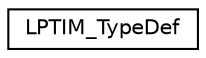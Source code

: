 digraph "Graphical Class Hierarchy"
{
 // LATEX_PDF_SIZE
  edge [fontname="Helvetica",fontsize="10",labelfontname="Helvetica",labelfontsize="10"];
  node [fontname="Helvetica",fontsize="10",shape=record];
  rankdir="LR";
  Node0 [label="LPTIM_TypeDef",height=0.2,width=0.4,color="black", fillcolor="white", style="filled",URL="$structLPTIM__TypeDef.html",tooltip="LPTIMER."];
}
